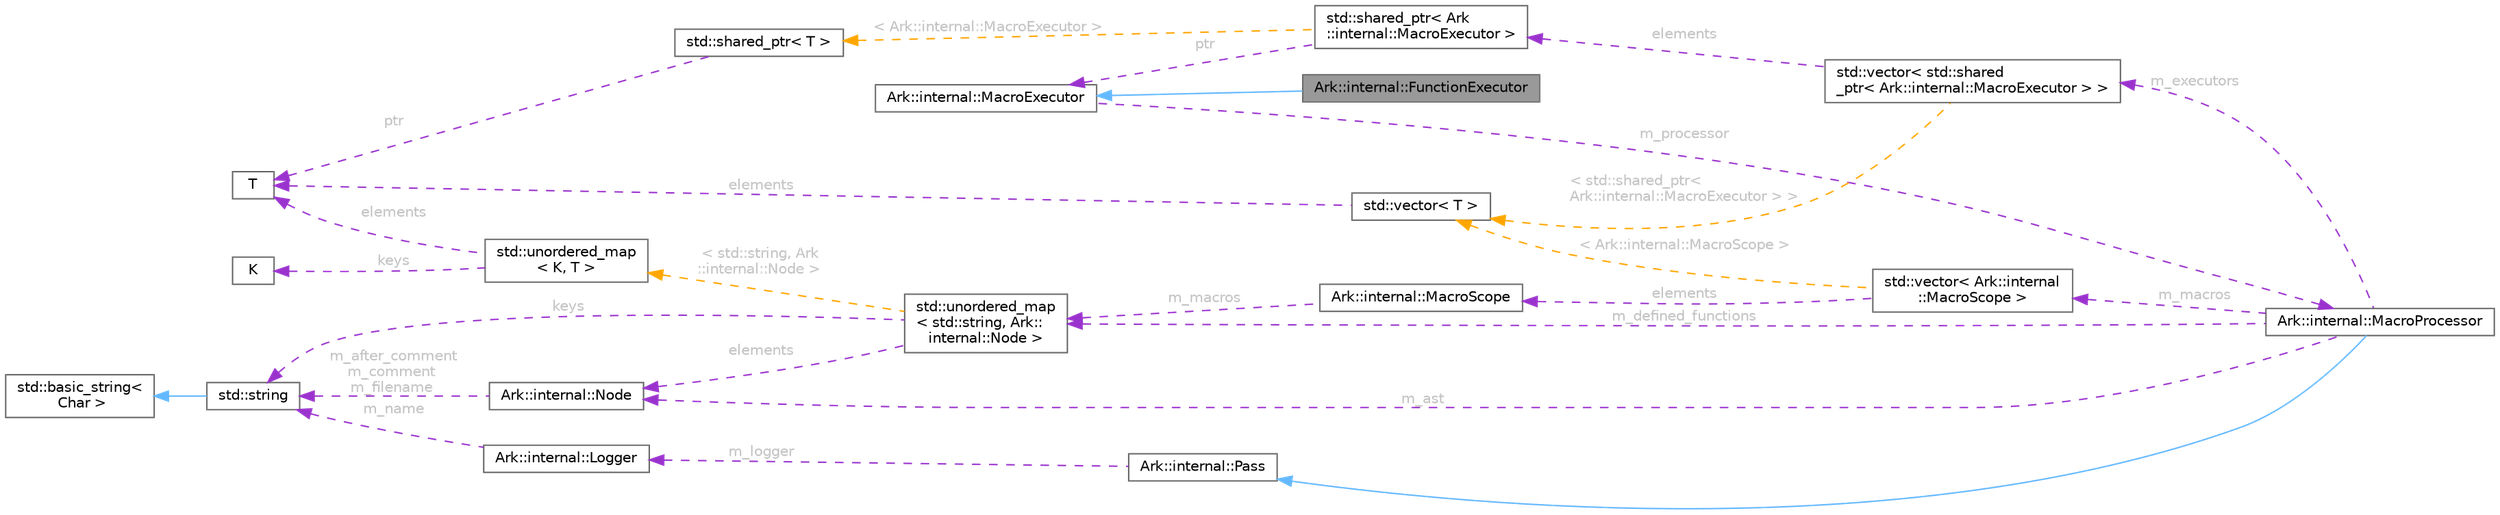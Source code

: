 digraph "Ark::internal::FunctionExecutor"
{
 // INTERACTIVE_SVG=YES
 // LATEX_PDF_SIZE
  bgcolor="transparent";
  edge [fontname=Helvetica,fontsize=10,labelfontname=Helvetica,labelfontsize=10];
  node [fontname=Helvetica,fontsize=10,shape=box,height=0.2,width=0.4];
  rankdir="LR";
  Node1 [id="Node000001",label="Ark::internal::FunctionExecutor",height=0.2,width=0.4,color="gray40", fillcolor="grey60", style="filled", fontcolor="black",tooltip="Handles function macros."];
  Node2 -> Node1 [id="edge1_Node000001_Node000002",dir="back",color="steelblue1",style="solid",tooltip=" "];
  Node2 [id="Node000002",label="Ark::internal::MacroExecutor",height=0.2,width=0.4,color="gray40", fillcolor="white", style="filled",URL="$d5/d8f/classArk_1_1internal_1_1MacroExecutor.html",tooltip="A class that applies macros in a Node."];
  Node3 -> Node2 [id="edge2_Node000002_Node000003",dir="back",color="darkorchid3",style="dashed",tooltip=" ",label=" m_processor",fontcolor="grey" ];
  Node3 [id="Node000003",label="Ark::internal::MacroProcessor",height=0.2,width=0.4,color="gray40", fillcolor="white", style="filled",URL="$d5/db5/classArk_1_1internal_1_1MacroProcessor.html",tooltip="The class handling the macros definitions and calls, given an AST."];
  Node4 -> Node3 [id="edge3_Node000003_Node000004",dir="back",color="steelblue1",style="solid",tooltip=" "];
  Node4 [id="Node000004",label="Ark::internal::Pass",height=0.2,width=0.4,color="gray40", fillcolor="white", style="filled",URL="$da/d7b/classArk_1_1internal_1_1Pass.html",tooltip="An interface to describe compiler passes."];
  Node5 -> Node4 [id="edge4_Node000004_Node000005",dir="back",color="darkorchid3",style="dashed",tooltip=" ",label=" m_logger",fontcolor="grey" ];
  Node5 [id="Node000005",label="Ark::internal::Logger",height=0.2,width=0.4,color="gray40", fillcolor="white", style="filled",URL="$d6/d2f/classArk_1_1internal_1_1Logger.html",tooltip=" "];
  Node6 -> Node5 [id="edge5_Node000005_Node000006",dir="back",color="darkorchid3",style="dashed",tooltip=" ",label=" m_name",fontcolor="grey" ];
  Node6 [id="Node000006",label="std::string",height=0.2,width=0.4,color="gray40", fillcolor="white", style="filled",tooltip=" "];
  Node7 -> Node6 [id="edge6_Node000006_Node000007",dir="back",color="steelblue1",style="solid",tooltip=" "];
  Node7 [id="Node000007",label="std::basic_string\<\l Char \>",height=0.2,width=0.4,color="gray40", fillcolor="white", style="filled",tooltip=" "];
  Node8 -> Node3 [id="edge7_Node000003_Node000008",dir="back",color="darkorchid3",style="dashed",tooltip=" ",label=" m_ast",fontcolor="grey" ];
  Node8 [id="Node000008",label="Ark::internal::Node",height=0.2,width=0.4,color="gray40", fillcolor="white", style="filled",URL="$dc/d9e/classArk_1_1internal_1_1Node.html",tooltip="A node of an Abstract Syntax Tree for ArkScript."];
  Node6 -> Node8 [id="edge8_Node000008_Node000006",dir="back",color="darkorchid3",style="dashed",tooltip=" ",label=" m_after_comment\nm_comment\nm_filename",fontcolor="grey" ];
  Node9 -> Node3 [id="edge9_Node000003_Node000009",dir="back",color="darkorchid3",style="dashed",tooltip=" ",label=" m_macros",fontcolor="grey" ];
  Node9 [id="Node000009",label="std::vector\< Ark::internal\l::MacroScope \>",height=0.2,width=0.4,color="gray40", fillcolor="white", style="filled",tooltip=" "];
  Node10 -> Node9 [id="edge10_Node000009_Node000010",dir="back",color="darkorchid3",style="dashed",tooltip=" ",label=" elements",fontcolor="grey" ];
  Node10 [id="Node000010",label="Ark::internal::MacroScope",height=0.2,width=0.4,color="gray40", fillcolor="white", style="filled",URL="$d6/d42/classArk_1_1internal_1_1MacroScope.html",tooltip=" "];
  Node11 -> Node10 [id="edge11_Node000010_Node000011",dir="back",color="darkorchid3",style="dashed",tooltip=" ",label=" m_macros",fontcolor="grey" ];
  Node11 [id="Node000011",label="std::unordered_map\l\< std::string, Ark::\linternal::Node \>",height=0.2,width=0.4,color="gray40", fillcolor="white", style="filled",tooltip=" "];
  Node6 -> Node11 [id="edge12_Node000011_Node000006",dir="back",color="darkorchid3",style="dashed",tooltip=" ",label=" keys",fontcolor="grey" ];
  Node8 -> Node11 [id="edge13_Node000011_Node000008",dir="back",color="darkorchid3",style="dashed",tooltip=" ",label=" elements",fontcolor="grey" ];
  Node12 -> Node11 [id="edge14_Node000011_Node000012",dir="back",color="orange",style="dashed",tooltip=" ",label=" \< std::string, Ark\l::internal::Node \>",fontcolor="grey" ];
  Node12 [id="Node000012",label="std::unordered_map\l\< K, T \>",height=0.2,width=0.4,color="gray40", fillcolor="white", style="filled",tooltip=" "];
  Node13 -> Node12 [id="edge15_Node000012_Node000013",dir="back",color="darkorchid3",style="dashed",tooltip=" ",label=" keys",fontcolor="grey" ];
  Node13 [id="Node000013",label="K",height=0.2,width=0.4,color="gray40", fillcolor="white", style="filled",tooltip=" "];
  Node14 -> Node12 [id="edge16_Node000012_Node000014",dir="back",color="darkorchid3",style="dashed",tooltip=" ",label=" elements",fontcolor="grey" ];
  Node14 [id="Node000014",label="T",height=0.2,width=0.4,color="gray40", fillcolor="white", style="filled",tooltip=" "];
  Node15 -> Node9 [id="edge17_Node000009_Node000015",dir="back",color="orange",style="dashed",tooltip=" ",label=" \< Ark::internal::MacroScope \>",fontcolor="grey" ];
  Node15 [id="Node000015",label="std::vector\< T \>",height=0.2,width=0.4,color="gray40", fillcolor="white", style="filled",tooltip=" "];
  Node14 -> Node15 [id="edge18_Node000015_Node000014",dir="back",color="darkorchid3",style="dashed",tooltip=" ",label=" elements",fontcolor="grey" ];
  Node16 -> Node3 [id="edge19_Node000003_Node000016",dir="back",color="darkorchid3",style="dashed",tooltip=" ",label=" m_executors",fontcolor="grey" ];
  Node16 [id="Node000016",label="std::vector\< std::shared\l_ptr\< Ark::internal::MacroExecutor \> \>",height=0.2,width=0.4,color="gray40", fillcolor="white", style="filled",tooltip=" "];
  Node17 -> Node16 [id="edge20_Node000016_Node000017",dir="back",color="darkorchid3",style="dashed",tooltip=" ",label=" elements",fontcolor="grey" ];
  Node17 [id="Node000017",label="std::shared_ptr\< Ark\l::internal::MacroExecutor \>",height=0.2,width=0.4,color="gray40", fillcolor="white", style="filled",tooltip=" "];
  Node2 -> Node17 [id="edge21_Node000017_Node000002",dir="back",color="darkorchid3",style="dashed",tooltip=" ",label=" ptr",fontcolor="grey" ];
  Node18 -> Node17 [id="edge22_Node000017_Node000018",dir="back",color="orange",style="dashed",tooltip=" ",label=" \< Ark::internal::MacroExecutor \>",fontcolor="grey" ];
  Node18 [id="Node000018",label="std::shared_ptr\< T \>",height=0.2,width=0.4,color="gray40", fillcolor="white", style="filled",tooltip=" "];
  Node14 -> Node18 [id="edge23_Node000018_Node000014",dir="back",color="darkorchid3",style="dashed",tooltip=" ",label=" ptr",fontcolor="grey" ];
  Node15 -> Node16 [id="edge24_Node000016_Node000015",dir="back",color="orange",style="dashed",tooltip=" ",label=" \< std::shared_ptr\<\l Ark::internal::MacroExecutor \> \>",fontcolor="grey" ];
  Node11 -> Node3 [id="edge25_Node000003_Node000011",dir="back",color="darkorchid3",style="dashed",tooltip=" ",label=" m_defined_functions",fontcolor="grey" ];
}
